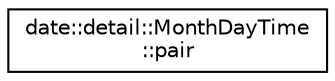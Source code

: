 digraph "Graphical Class Hierarchy"
{
 // LATEX_PDF_SIZE
  edge [fontname="Helvetica",fontsize="10",labelfontname="Helvetica",labelfontsize="10"];
  node [fontname="Helvetica",fontsize="10",shape=record];
  rankdir="LR";
  Node0 [label="date::detail::MonthDayTime\l::pair",height=0.2,width=0.4,color="black", fillcolor="white", style="filled",URL="$structdate_1_1detail_1_1MonthDayTime_1_1pair.html",tooltip=" "];
}
